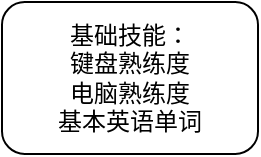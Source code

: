 <mxfile>
    <diagram id="Dvk_ws1AAhhGtIZoi0I5" name="Page-1">
        <mxGraphModel dx="1740" dy="801" grid="0" gridSize="10" guides="1" tooltips="1" connect="1" arrows="1" fold="1" page="1" pageScale="1" pageWidth="1169" pageHeight="827" math="0" shadow="0">
            <root>
                <mxCell id="0"/>
                <mxCell id="1" parent="0"/>
                <mxCell id="4" value="基础技能：&lt;br&gt;键盘熟练度&lt;br&gt;电脑熟练度&lt;br&gt;基本英语单词&lt;br&gt;" style="rounded=1;whiteSpace=wrap;html=1;" vertex="1" parent="1">
                    <mxGeometry x="80" y="35" width="128" height="76" as="geometry"/>
                </mxCell>
            </root>
        </mxGraphModel>
    </diagram>
</mxfile>